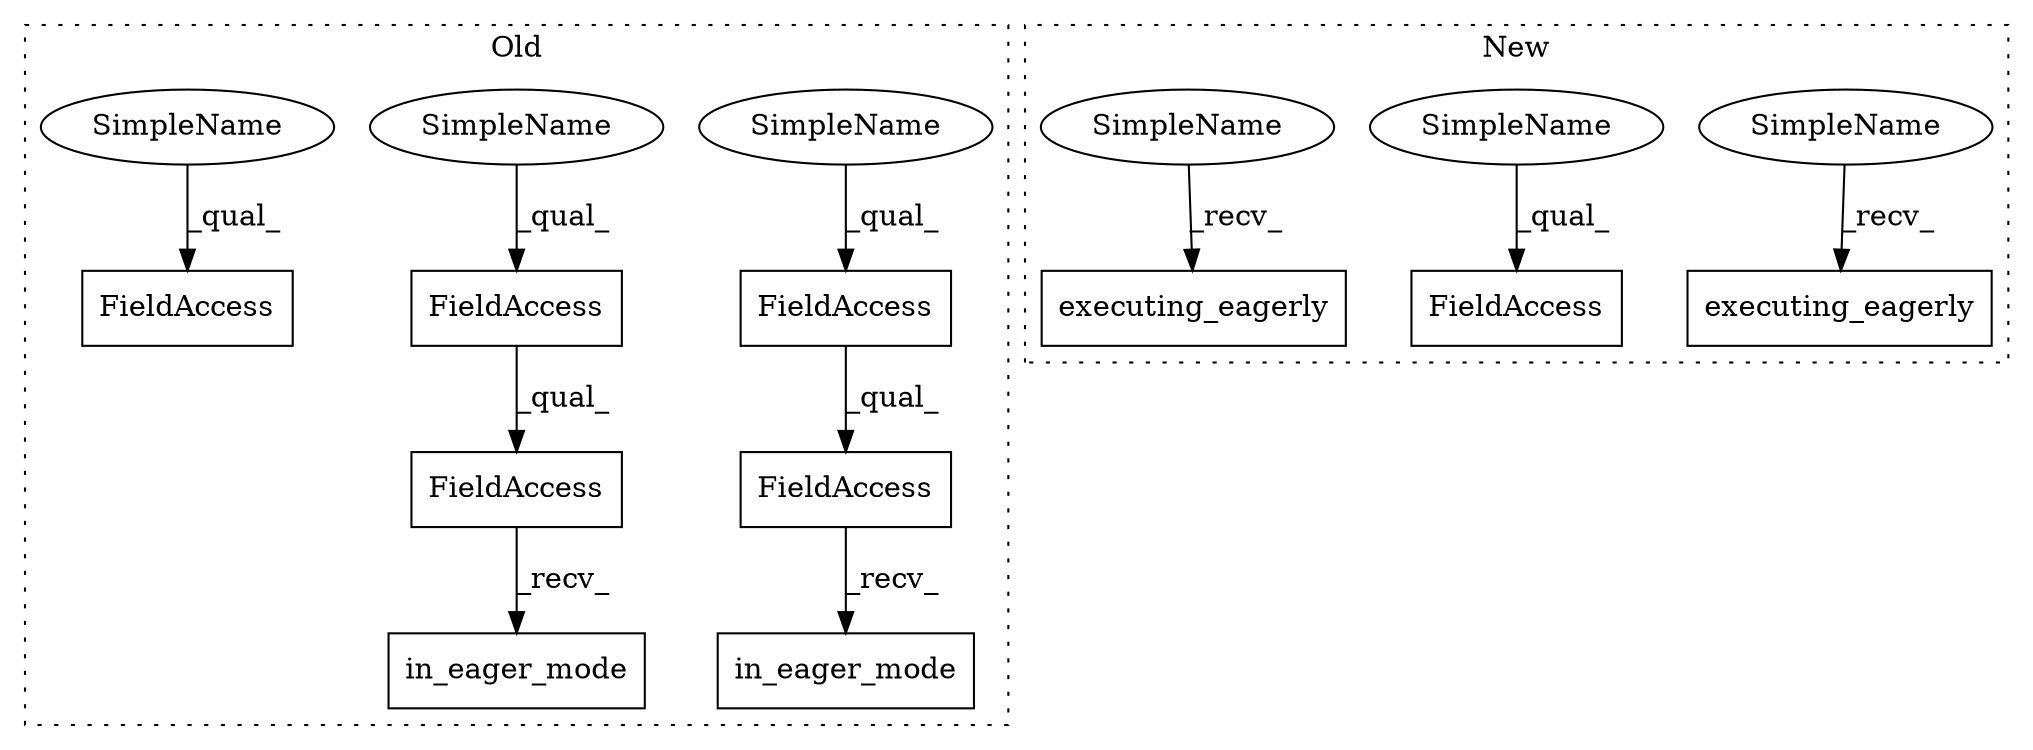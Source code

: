 digraph G {
subgraph cluster0 {
1 [label="in_eager_mode" a="32" s="34595" l="15" shape="box"];
3 [label="FieldAccess" a="22" s="34570" l="24" shape="box"];
4 [label="FieldAccess" a="22" s="34570" l="18" shape="box"];
5 [label="FieldAccess" a="22" s="34711" l="18" shape="box"];
6 [label="FieldAccess" a="22" s="34711" l="24" shape="box"];
8 [label="in_eager_mode" a="32" s="34736" l="15" shape="box"];
10 [label="FieldAccess" a="22" s="33309" l="18" shape="box"];
11 [label="SimpleName" a="42" s="34711" l="10" shape="ellipse"];
12 [label="SimpleName" a="42" s="34570" l="10" shape="ellipse"];
13 [label="SimpleName" a="42" s="33309" l="10" shape="ellipse"];
label = "Old";
style="dotted";
}
subgraph cluster1 {
2 [label="executing_eagerly" a="32" s="35325" l="19" shape="box"];
7 [label="executing_eagerly" a="32" s="35194" l="19" shape="box"];
9 [label="FieldAccess" a="22" s="34552" l="16" shape="box"];
14 [label="SimpleName" a="42" s="35183" l="10" shape="ellipse"];
15 [label="SimpleName" a="42" s="34552" l="10" shape="ellipse"];
16 [label="SimpleName" a="42" s="35314" l="10" shape="ellipse"];
label = "New";
style="dotted";
}
3 -> 1 [label="_recv_"];
4 -> 3 [label="_qual_"];
5 -> 6 [label="_qual_"];
6 -> 8 [label="_recv_"];
11 -> 5 [label="_qual_"];
12 -> 4 [label="_qual_"];
13 -> 10 [label="_qual_"];
14 -> 7 [label="_recv_"];
15 -> 9 [label="_qual_"];
16 -> 2 [label="_recv_"];
}